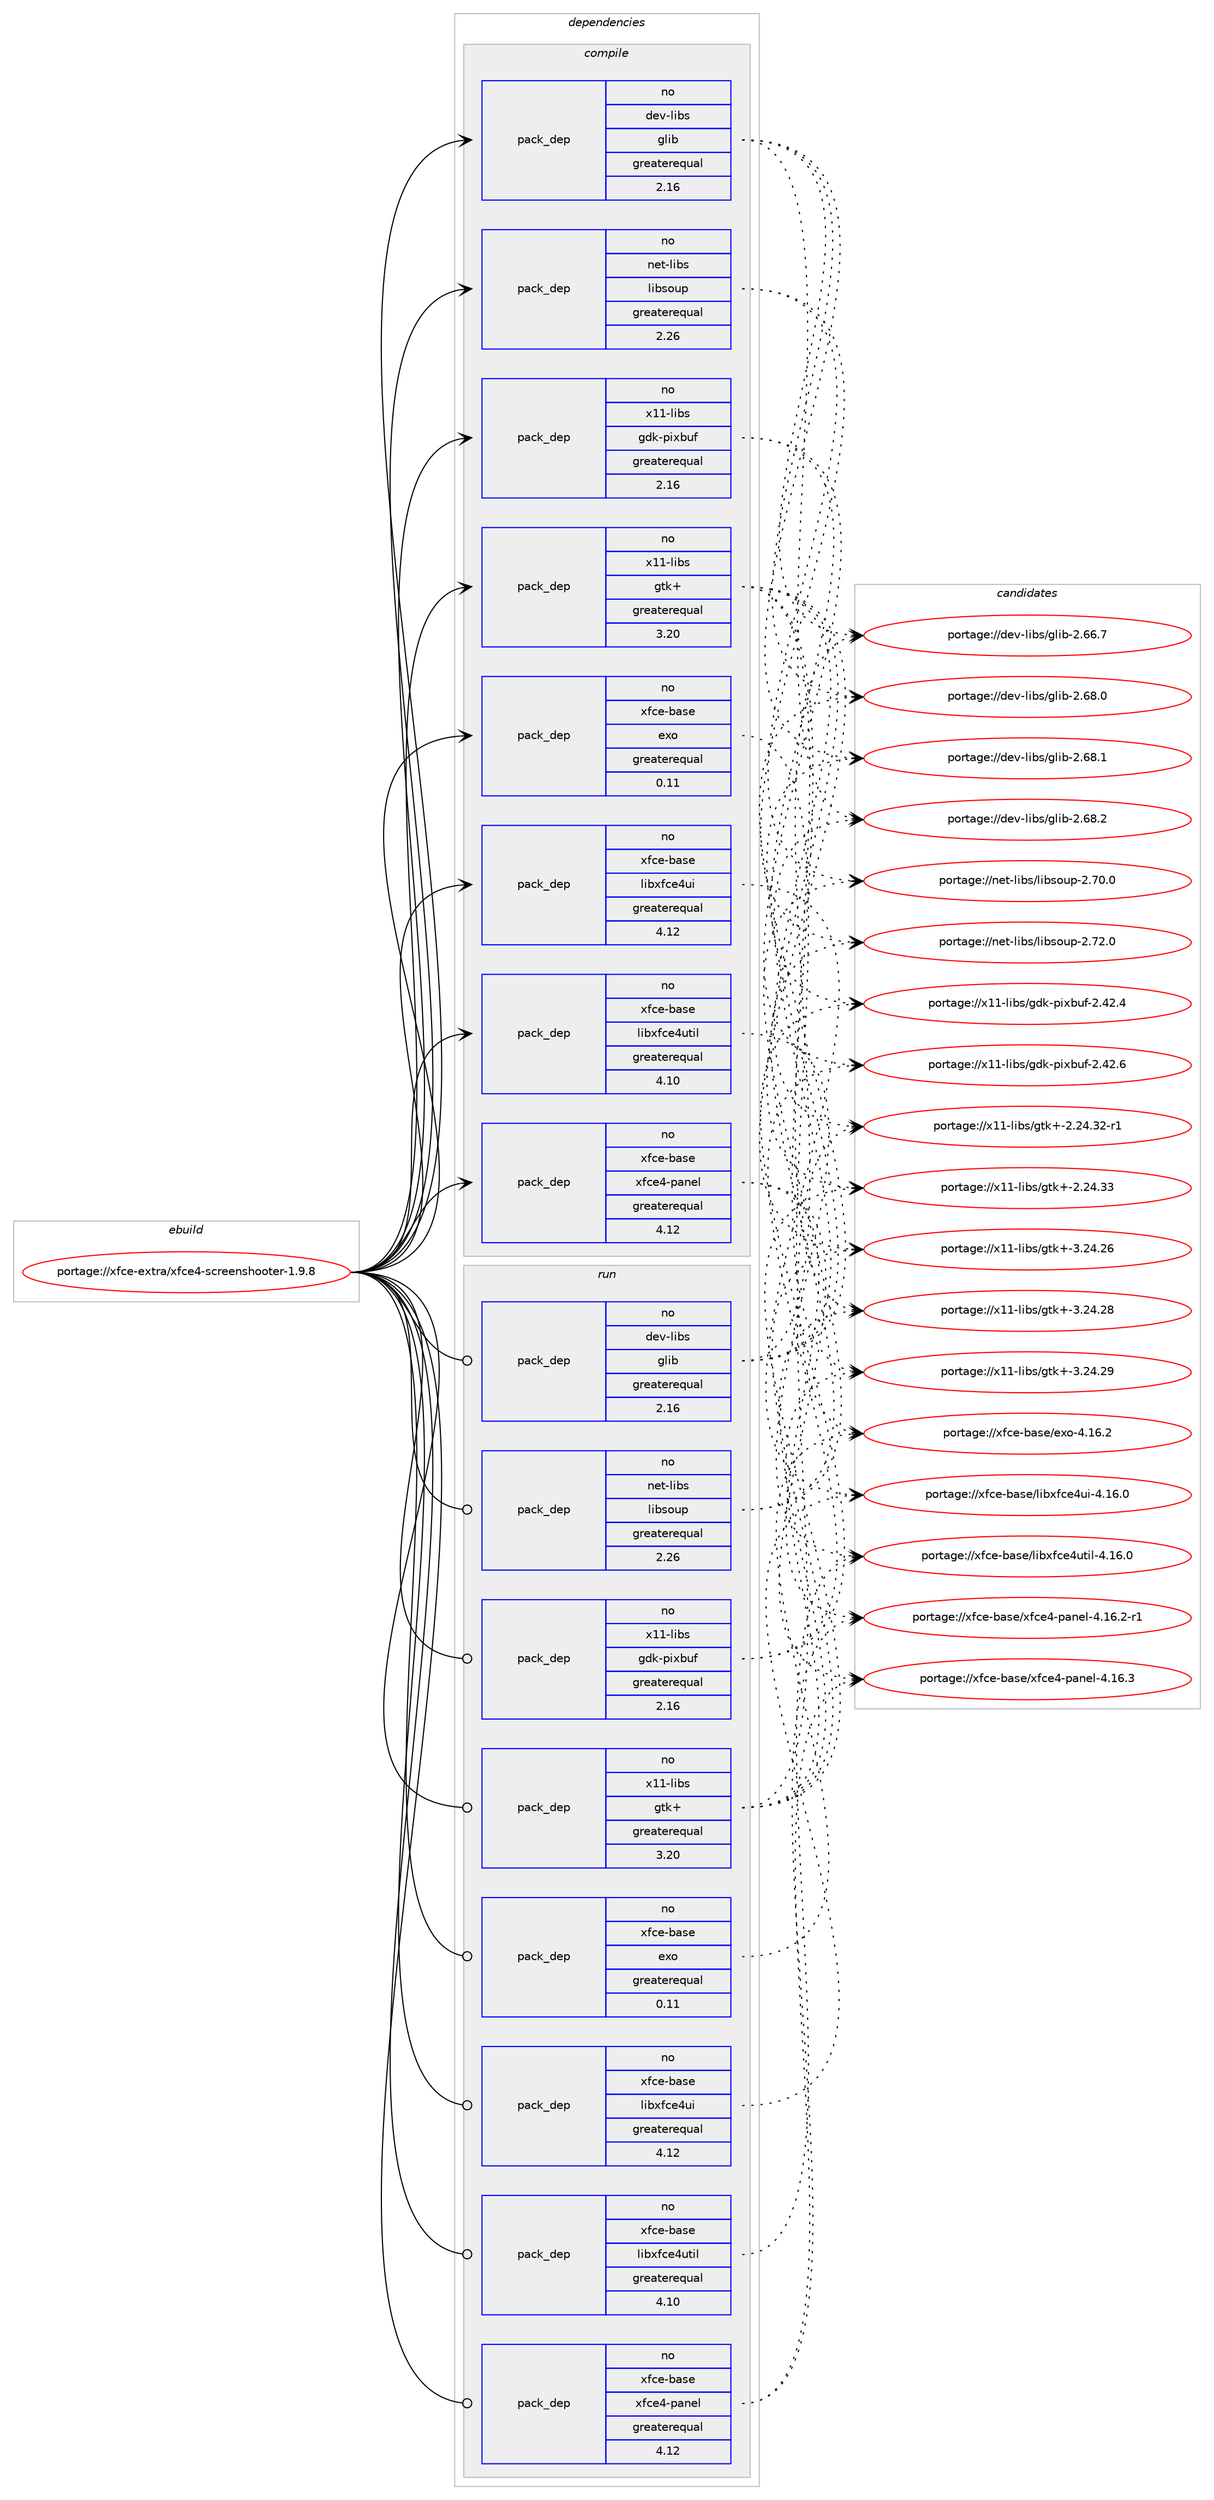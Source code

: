 digraph prolog {

# *************
# Graph options
# *************

newrank=true;
concentrate=true;
compound=true;
graph [rankdir=LR,fontname=Helvetica,fontsize=10,ranksep=1.5];#, ranksep=2.5, nodesep=0.2];
edge  [arrowhead=vee];
node  [fontname=Helvetica,fontsize=10];

# **********
# The ebuild
# **********

subgraph cluster_leftcol {
color=gray;
rank=same;
label=<<i>ebuild</i>>;
id [label="portage://xfce-extra/xfce4-screenshooter-1.9.8", color=red, width=4, href="../xfce-extra/xfce4-screenshooter-1.9.8.svg"];
}

# ****************
# The dependencies
# ****************

subgraph cluster_midcol {
color=gray;
label=<<i>dependencies</i>>;
subgraph cluster_compile {
fillcolor="#eeeeee";
style=filled;
label=<<i>compile</i>>;
subgraph pack651 {
dependency1130 [label=<<TABLE BORDER="0" CELLBORDER="1" CELLSPACING="0" CELLPADDING="4" WIDTH="220"><TR><TD ROWSPAN="6" CELLPADDING="30">pack_dep</TD></TR><TR><TD WIDTH="110">no</TD></TR><TR><TD>dev-libs</TD></TR><TR><TD>glib</TD></TR><TR><TD>greaterequal</TD></TR><TR><TD>2.16</TD></TR></TABLE>>, shape=none, color=blue];
}
id:e -> dependency1130:w [weight=20,style="solid",arrowhead="vee"];
# *** BEGIN UNKNOWN DEPENDENCY TYPE (TODO) ***
# id -> package_dependency(portage://xfce-extra/xfce4-screenshooter-1.9.8,install,no,dev-libs,libxml2,none,[,,],any_same_slot,[])
# *** END UNKNOWN DEPENDENCY TYPE (TODO) ***

subgraph pack652 {
dependency1131 [label=<<TABLE BORDER="0" CELLBORDER="1" CELLSPACING="0" CELLPADDING="4" WIDTH="220"><TR><TD ROWSPAN="6" CELLPADDING="30">pack_dep</TD></TR><TR><TD WIDTH="110">no</TD></TR><TR><TD>net-libs</TD></TR><TR><TD>libsoup</TD></TR><TR><TD>greaterequal</TD></TR><TR><TD>2.26</TD></TR></TABLE>>, shape=none, color=blue];
}
id:e -> dependency1131:w [weight=20,style="solid",arrowhead="vee"];
subgraph pack653 {
dependency1132 [label=<<TABLE BORDER="0" CELLBORDER="1" CELLSPACING="0" CELLPADDING="4" WIDTH="220"><TR><TD ROWSPAN="6" CELLPADDING="30">pack_dep</TD></TR><TR><TD WIDTH="110">no</TD></TR><TR><TD>x11-libs</TD></TR><TR><TD>gdk-pixbuf</TD></TR><TR><TD>greaterequal</TD></TR><TR><TD>2.16</TD></TR></TABLE>>, shape=none, color=blue];
}
id:e -> dependency1132:w [weight=20,style="solid",arrowhead="vee"];
subgraph pack654 {
dependency1133 [label=<<TABLE BORDER="0" CELLBORDER="1" CELLSPACING="0" CELLPADDING="4" WIDTH="220"><TR><TD ROWSPAN="6" CELLPADDING="30">pack_dep</TD></TR><TR><TD WIDTH="110">no</TD></TR><TR><TD>x11-libs</TD></TR><TR><TD>gtk+</TD></TR><TR><TD>greaterequal</TD></TR><TR><TD>3.20</TD></TR></TABLE>>, shape=none, color=blue];
}
id:e -> dependency1133:w [weight=20,style="solid",arrowhead="vee"];
# *** BEGIN UNKNOWN DEPENDENCY TYPE (TODO) ***
# id -> package_dependency(portage://xfce-extra/xfce4-screenshooter-1.9.8,install,no,x11-libs,libX11,none,[,,],any_same_slot,[])
# *** END UNKNOWN DEPENDENCY TYPE (TODO) ***

# *** BEGIN UNKNOWN DEPENDENCY TYPE (TODO) ***
# id -> package_dependency(portage://xfce-extra/xfce4-screenshooter-1.9.8,install,no,x11-libs,libXext,none,[,,],any_same_slot,[])
# *** END UNKNOWN DEPENDENCY TYPE (TODO) ***

# *** BEGIN UNKNOWN DEPENDENCY TYPE (TODO) ***
# id -> package_dependency(portage://xfce-extra/xfce4-screenshooter-1.9.8,install,no,x11-libs,libXfixes,none,[,,],any_same_slot,[])
# *** END UNKNOWN DEPENDENCY TYPE (TODO) ***

subgraph pack655 {
dependency1134 [label=<<TABLE BORDER="0" CELLBORDER="1" CELLSPACING="0" CELLPADDING="4" WIDTH="220"><TR><TD ROWSPAN="6" CELLPADDING="30">pack_dep</TD></TR><TR><TD WIDTH="110">no</TD></TR><TR><TD>xfce-base</TD></TR><TR><TD>exo</TD></TR><TR><TD>greaterequal</TD></TR><TR><TD>0.11</TD></TR></TABLE>>, shape=none, color=blue];
}
id:e -> dependency1134:w [weight=20,style="solid",arrowhead="vee"];
subgraph pack656 {
dependency1135 [label=<<TABLE BORDER="0" CELLBORDER="1" CELLSPACING="0" CELLPADDING="4" WIDTH="220"><TR><TD ROWSPAN="6" CELLPADDING="30">pack_dep</TD></TR><TR><TD WIDTH="110">no</TD></TR><TR><TD>xfce-base</TD></TR><TR><TD>libxfce4ui</TD></TR><TR><TD>greaterequal</TD></TR><TR><TD>4.12</TD></TR></TABLE>>, shape=none, color=blue];
}
id:e -> dependency1135:w [weight=20,style="solid",arrowhead="vee"];
subgraph pack657 {
dependency1136 [label=<<TABLE BORDER="0" CELLBORDER="1" CELLSPACING="0" CELLPADDING="4" WIDTH="220"><TR><TD ROWSPAN="6" CELLPADDING="30">pack_dep</TD></TR><TR><TD WIDTH="110">no</TD></TR><TR><TD>xfce-base</TD></TR><TR><TD>libxfce4util</TD></TR><TR><TD>greaterequal</TD></TR><TR><TD>4.10</TD></TR></TABLE>>, shape=none, color=blue];
}
id:e -> dependency1136:w [weight=20,style="solid",arrowhead="vee"];
subgraph pack658 {
dependency1137 [label=<<TABLE BORDER="0" CELLBORDER="1" CELLSPACING="0" CELLPADDING="4" WIDTH="220"><TR><TD ROWSPAN="6" CELLPADDING="30">pack_dep</TD></TR><TR><TD WIDTH="110">no</TD></TR><TR><TD>xfce-base</TD></TR><TR><TD>xfce4-panel</TD></TR><TR><TD>greaterequal</TD></TR><TR><TD>4.12</TD></TR></TABLE>>, shape=none, color=blue];
}
id:e -> dependency1137:w [weight=20,style="solid",arrowhead="vee"];
}
subgraph cluster_compileandrun {
fillcolor="#eeeeee";
style=filled;
label=<<i>compile and run</i>>;
}
subgraph cluster_run {
fillcolor="#eeeeee";
style=filled;
label=<<i>run</i>>;
subgraph pack659 {
dependency1138 [label=<<TABLE BORDER="0" CELLBORDER="1" CELLSPACING="0" CELLPADDING="4" WIDTH="220"><TR><TD ROWSPAN="6" CELLPADDING="30">pack_dep</TD></TR><TR><TD WIDTH="110">no</TD></TR><TR><TD>dev-libs</TD></TR><TR><TD>glib</TD></TR><TR><TD>greaterequal</TD></TR><TR><TD>2.16</TD></TR></TABLE>>, shape=none, color=blue];
}
id:e -> dependency1138:w [weight=20,style="solid",arrowhead="odot"];
# *** BEGIN UNKNOWN DEPENDENCY TYPE (TODO) ***
# id -> package_dependency(portage://xfce-extra/xfce4-screenshooter-1.9.8,run,no,dev-libs,libxml2,none,[,,],any_same_slot,[])
# *** END UNKNOWN DEPENDENCY TYPE (TODO) ***

subgraph pack660 {
dependency1139 [label=<<TABLE BORDER="0" CELLBORDER="1" CELLSPACING="0" CELLPADDING="4" WIDTH="220"><TR><TD ROWSPAN="6" CELLPADDING="30">pack_dep</TD></TR><TR><TD WIDTH="110">no</TD></TR><TR><TD>net-libs</TD></TR><TR><TD>libsoup</TD></TR><TR><TD>greaterequal</TD></TR><TR><TD>2.26</TD></TR></TABLE>>, shape=none, color=blue];
}
id:e -> dependency1139:w [weight=20,style="solid",arrowhead="odot"];
subgraph pack661 {
dependency1140 [label=<<TABLE BORDER="0" CELLBORDER="1" CELLSPACING="0" CELLPADDING="4" WIDTH="220"><TR><TD ROWSPAN="6" CELLPADDING="30">pack_dep</TD></TR><TR><TD WIDTH="110">no</TD></TR><TR><TD>x11-libs</TD></TR><TR><TD>gdk-pixbuf</TD></TR><TR><TD>greaterequal</TD></TR><TR><TD>2.16</TD></TR></TABLE>>, shape=none, color=blue];
}
id:e -> dependency1140:w [weight=20,style="solid",arrowhead="odot"];
subgraph pack662 {
dependency1141 [label=<<TABLE BORDER="0" CELLBORDER="1" CELLSPACING="0" CELLPADDING="4" WIDTH="220"><TR><TD ROWSPAN="6" CELLPADDING="30">pack_dep</TD></TR><TR><TD WIDTH="110">no</TD></TR><TR><TD>x11-libs</TD></TR><TR><TD>gtk+</TD></TR><TR><TD>greaterequal</TD></TR><TR><TD>3.20</TD></TR></TABLE>>, shape=none, color=blue];
}
id:e -> dependency1141:w [weight=20,style="solid",arrowhead="odot"];
# *** BEGIN UNKNOWN DEPENDENCY TYPE (TODO) ***
# id -> package_dependency(portage://xfce-extra/xfce4-screenshooter-1.9.8,run,no,x11-libs,libX11,none,[,,],any_same_slot,[])
# *** END UNKNOWN DEPENDENCY TYPE (TODO) ***

# *** BEGIN UNKNOWN DEPENDENCY TYPE (TODO) ***
# id -> package_dependency(portage://xfce-extra/xfce4-screenshooter-1.9.8,run,no,x11-libs,libXext,none,[,,],any_same_slot,[])
# *** END UNKNOWN DEPENDENCY TYPE (TODO) ***

# *** BEGIN UNKNOWN DEPENDENCY TYPE (TODO) ***
# id -> package_dependency(portage://xfce-extra/xfce4-screenshooter-1.9.8,run,no,x11-libs,libXfixes,none,[,,],any_same_slot,[])
# *** END UNKNOWN DEPENDENCY TYPE (TODO) ***

subgraph pack663 {
dependency1142 [label=<<TABLE BORDER="0" CELLBORDER="1" CELLSPACING="0" CELLPADDING="4" WIDTH="220"><TR><TD ROWSPAN="6" CELLPADDING="30">pack_dep</TD></TR><TR><TD WIDTH="110">no</TD></TR><TR><TD>xfce-base</TD></TR><TR><TD>exo</TD></TR><TR><TD>greaterequal</TD></TR><TR><TD>0.11</TD></TR></TABLE>>, shape=none, color=blue];
}
id:e -> dependency1142:w [weight=20,style="solid",arrowhead="odot"];
subgraph pack664 {
dependency1143 [label=<<TABLE BORDER="0" CELLBORDER="1" CELLSPACING="0" CELLPADDING="4" WIDTH="220"><TR><TD ROWSPAN="6" CELLPADDING="30">pack_dep</TD></TR><TR><TD WIDTH="110">no</TD></TR><TR><TD>xfce-base</TD></TR><TR><TD>libxfce4ui</TD></TR><TR><TD>greaterequal</TD></TR><TR><TD>4.12</TD></TR></TABLE>>, shape=none, color=blue];
}
id:e -> dependency1143:w [weight=20,style="solid",arrowhead="odot"];
subgraph pack665 {
dependency1144 [label=<<TABLE BORDER="0" CELLBORDER="1" CELLSPACING="0" CELLPADDING="4" WIDTH="220"><TR><TD ROWSPAN="6" CELLPADDING="30">pack_dep</TD></TR><TR><TD WIDTH="110">no</TD></TR><TR><TD>xfce-base</TD></TR><TR><TD>libxfce4util</TD></TR><TR><TD>greaterequal</TD></TR><TR><TD>4.10</TD></TR></TABLE>>, shape=none, color=blue];
}
id:e -> dependency1144:w [weight=20,style="solid",arrowhead="odot"];
subgraph pack666 {
dependency1145 [label=<<TABLE BORDER="0" CELLBORDER="1" CELLSPACING="0" CELLPADDING="4" WIDTH="220"><TR><TD ROWSPAN="6" CELLPADDING="30">pack_dep</TD></TR><TR><TD WIDTH="110">no</TD></TR><TR><TD>xfce-base</TD></TR><TR><TD>xfce4-panel</TD></TR><TR><TD>greaterequal</TD></TR><TR><TD>4.12</TD></TR></TABLE>>, shape=none, color=blue];
}
id:e -> dependency1145:w [weight=20,style="solid",arrowhead="odot"];
}
}

# **************
# The candidates
# **************

subgraph cluster_choices {
rank=same;
color=gray;
label=<<i>candidates</i>>;

subgraph choice651 {
color=black;
nodesep=1;
choice1001011184510810598115471031081059845504654544655 [label="portage://dev-libs/glib-2.66.7", color=red, width=4,href="../dev-libs/glib-2.66.7.svg"];
choice1001011184510810598115471031081059845504654564648 [label="portage://dev-libs/glib-2.68.0", color=red, width=4,href="../dev-libs/glib-2.68.0.svg"];
choice1001011184510810598115471031081059845504654564649 [label="portage://dev-libs/glib-2.68.1", color=red, width=4,href="../dev-libs/glib-2.68.1.svg"];
choice1001011184510810598115471031081059845504654564650 [label="portage://dev-libs/glib-2.68.2", color=red, width=4,href="../dev-libs/glib-2.68.2.svg"];
dependency1130:e -> choice1001011184510810598115471031081059845504654544655:w [style=dotted,weight="100"];
dependency1130:e -> choice1001011184510810598115471031081059845504654564648:w [style=dotted,weight="100"];
dependency1130:e -> choice1001011184510810598115471031081059845504654564649:w [style=dotted,weight="100"];
dependency1130:e -> choice1001011184510810598115471031081059845504654564650:w [style=dotted,weight="100"];
}
subgraph choice652 {
color=black;
nodesep=1;
choice1101011164510810598115471081059811511111711245504655484648 [label="portage://net-libs/libsoup-2.70.0", color=red, width=4,href="../net-libs/libsoup-2.70.0.svg"];
choice1101011164510810598115471081059811511111711245504655504648 [label="portage://net-libs/libsoup-2.72.0", color=red, width=4,href="../net-libs/libsoup-2.72.0.svg"];
dependency1131:e -> choice1101011164510810598115471081059811511111711245504655484648:w [style=dotted,weight="100"];
dependency1131:e -> choice1101011164510810598115471081059811511111711245504655504648:w [style=dotted,weight="100"];
}
subgraph choice653 {
color=black;
nodesep=1;
choice1204949451081059811547103100107451121051209811710245504652504652 [label="portage://x11-libs/gdk-pixbuf-2.42.4", color=red, width=4,href="../x11-libs/gdk-pixbuf-2.42.4.svg"];
choice1204949451081059811547103100107451121051209811710245504652504654 [label="portage://x11-libs/gdk-pixbuf-2.42.6", color=red, width=4,href="../x11-libs/gdk-pixbuf-2.42.6.svg"];
dependency1132:e -> choice1204949451081059811547103100107451121051209811710245504652504652:w [style=dotted,weight="100"];
dependency1132:e -> choice1204949451081059811547103100107451121051209811710245504652504654:w [style=dotted,weight="100"];
}
subgraph choice654 {
color=black;
nodesep=1;
choice12049494510810598115471031161074345504650524651504511449 [label="portage://x11-libs/gtk+-2.24.32-r1", color=red, width=4,href="../x11-libs/gtk+-2.24.32-r1.svg"];
choice1204949451081059811547103116107434550465052465151 [label="portage://x11-libs/gtk+-2.24.33", color=red, width=4,href="../x11-libs/gtk+-2.24.33.svg"];
choice1204949451081059811547103116107434551465052465054 [label="portage://x11-libs/gtk+-3.24.26", color=red, width=4,href="../x11-libs/gtk+-3.24.26.svg"];
choice1204949451081059811547103116107434551465052465056 [label="portage://x11-libs/gtk+-3.24.28", color=red, width=4,href="../x11-libs/gtk+-3.24.28.svg"];
choice1204949451081059811547103116107434551465052465057 [label="portage://x11-libs/gtk+-3.24.29", color=red, width=4,href="../x11-libs/gtk+-3.24.29.svg"];
dependency1133:e -> choice12049494510810598115471031161074345504650524651504511449:w [style=dotted,weight="100"];
dependency1133:e -> choice1204949451081059811547103116107434550465052465151:w [style=dotted,weight="100"];
dependency1133:e -> choice1204949451081059811547103116107434551465052465054:w [style=dotted,weight="100"];
dependency1133:e -> choice1204949451081059811547103116107434551465052465056:w [style=dotted,weight="100"];
dependency1133:e -> choice1204949451081059811547103116107434551465052465057:w [style=dotted,weight="100"];
}
subgraph choice655 {
color=black;
nodesep=1;
choice120102991014598971151014710112011145524649544650 [label="portage://xfce-base/exo-4.16.2", color=red, width=4,href="../xfce-base/exo-4.16.2.svg"];
dependency1134:e -> choice120102991014598971151014710112011145524649544650:w [style=dotted,weight="100"];
}
subgraph choice656 {
color=black;
nodesep=1;
choice120102991014598971151014710810598120102991015211710545524649544648 [label="portage://xfce-base/libxfce4ui-4.16.0", color=red, width=4,href="../xfce-base/libxfce4ui-4.16.0.svg"];
dependency1135:e -> choice120102991014598971151014710810598120102991015211710545524649544648:w [style=dotted,weight="100"];
}
subgraph choice657 {
color=black;
nodesep=1;
choice120102991014598971151014710810598120102991015211711610510845524649544648 [label="portage://xfce-base/libxfce4util-4.16.0", color=red, width=4,href="../xfce-base/libxfce4util-4.16.0.svg"];
dependency1136:e -> choice120102991014598971151014710810598120102991015211711610510845524649544648:w [style=dotted,weight="100"];
}
subgraph choice658 {
color=black;
nodesep=1;
choice120102991014598971151014712010299101524511297110101108455246495446504511449 [label="portage://xfce-base/xfce4-panel-4.16.2-r1", color=red, width=4,href="../xfce-base/xfce4-panel-4.16.2-r1.svg"];
choice12010299101459897115101471201029910152451129711010110845524649544651 [label="portage://xfce-base/xfce4-panel-4.16.3", color=red, width=4,href="../xfce-base/xfce4-panel-4.16.3.svg"];
dependency1137:e -> choice120102991014598971151014712010299101524511297110101108455246495446504511449:w [style=dotted,weight="100"];
dependency1137:e -> choice12010299101459897115101471201029910152451129711010110845524649544651:w [style=dotted,weight="100"];
}
subgraph choice659 {
color=black;
nodesep=1;
choice1001011184510810598115471031081059845504654544655 [label="portage://dev-libs/glib-2.66.7", color=red, width=4,href="../dev-libs/glib-2.66.7.svg"];
choice1001011184510810598115471031081059845504654564648 [label="portage://dev-libs/glib-2.68.0", color=red, width=4,href="../dev-libs/glib-2.68.0.svg"];
choice1001011184510810598115471031081059845504654564649 [label="portage://dev-libs/glib-2.68.1", color=red, width=4,href="../dev-libs/glib-2.68.1.svg"];
choice1001011184510810598115471031081059845504654564650 [label="portage://dev-libs/glib-2.68.2", color=red, width=4,href="../dev-libs/glib-2.68.2.svg"];
dependency1138:e -> choice1001011184510810598115471031081059845504654544655:w [style=dotted,weight="100"];
dependency1138:e -> choice1001011184510810598115471031081059845504654564648:w [style=dotted,weight="100"];
dependency1138:e -> choice1001011184510810598115471031081059845504654564649:w [style=dotted,weight="100"];
dependency1138:e -> choice1001011184510810598115471031081059845504654564650:w [style=dotted,weight="100"];
}
subgraph choice660 {
color=black;
nodesep=1;
choice1101011164510810598115471081059811511111711245504655484648 [label="portage://net-libs/libsoup-2.70.0", color=red, width=4,href="../net-libs/libsoup-2.70.0.svg"];
choice1101011164510810598115471081059811511111711245504655504648 [label="portage://net-libs/libsoup-2.72.0", color=red, width=4,href="../net-libs/libsoup-2.72.0.svg"];
dependency1139:e -> choice1101011164510810598115471081059811511111711245504655484648:w [style=dotted,weight="100"];
dependency1139:e -> choice1101011164510810598115471081059811511111711245504655504648:w [style=dotted,weight="100"];
}
subgraph choice661 {
color=black;
nodesep=1;
choice1204949451081059811547103100107451121051209811710245504652504652 [label="portage://x11-libs/gdk-pixbuf-2.42.4", color=red, width=4,href="../x11-libs/gdk-pixbuf-2.42.4.svg"];
choice1204949451081059811547103100107451121051209811710245504652504654 [label="portage://x11-libs/gdk-pixbuf-2.42.6", color=red, width=4,href="../x11-libs/gdk-pixbuf-2.42.6.svg"];
dependency1140:e -> choice1204949451081059811547103100107451121051209811710245504652504652:w [style=dotted,weight="100"];
dependency1140:e -> choice1204949451081059811547103100107451121051209811710245504652504654:w [style=dotted,weight="100"];
}
subgraph choice662 {
color=black;
nodesep=1;
choice12049494510810598115471031161074345504650524651504511449 [label="portage://x11-libs/gtk+-2.24.32-r1", color=red, width=4,href="../x11-libs/gtk+-2.24.32-r1.svg"];
choice1204949451081059811547103116107434550465052465151 [label="portage://x11-libs/gtk+-2.24.33", color=red, width=4,href="../x11-libs/gtk+-2.24.33.svg"];
choice1204949451081059811547103116107434551465052465054 [label="portage://x11-libs/gtk+-3.24.26", color=red, width=4,href="../x11-libs/gtk+-3.24.26.svg"];
choice1204949451081059811547103116107434551465052465056 [label="portage://x11-libs/gtk+-3.24.28", color=red, width=4,href="../x11-libs/gtk+-3.24.28.svg"];
choice1204949451081059811547103116107434551465052465057 [label="portage://x11-libs/gtk+-3.24.29", color=red, width=4,href="../x11-libs/gtk+-3.24.29.svg"];
dependency1141:e -> choice12049494510810598115471031161074345504650524651504511449:w [style=dotted,weight="100"];
dependency1141:e -> choice1204949451081059811547103116107434550465052465151:w [style=dotted,weight="100"];
dependency1141:e -> choice1204949451081059811547103116107434551465052465054:w [style=dotted,weight="100"];
dependency1141:e -> choice1204949451081059811547103116107434551465052465056:w [style=dotted,weight="100"];
dependency1141:e -> choice1204949451081059811547103116107434551465052465057:w [style=dotted,weight="100"];
}
subgraph choice663 {
color=black;
nodesep=1;
choice120102991014598971151014710112011145524649544650 [label="portage://xfce-base/exo-4.16.2", color=red, width=4,href="../xfce-base/exo-4.16.2.svg"];
dependency1142:e -> choice120102991014598971151014710112011145524649544650:w [style=dotted,weight="100"];
}
subgraph choice664 {
color=black;
nodesep=1;
choice120102991014598971151014710810598120102991015211710545524649544648 [label="portage://xfce-base/libxfce4ui-4.16.0", color=red, width=4,href="../xfce-base/libxfce4ui-4.16.0.svg"];
dependency1143:e -> choice120102991014598971151014710810598120102991015211710545524649544648:w [style=dotted,weight="100"];
}
subgraph choice665 {
color=black;
nodesep=1;
choice120102991014598971151014710810598120102991015211711610510845524649544648 [label="portage://xfce-base/libxfce4util-4.16.0", color=red, width=4,href="../xfce-base/libxfce4util-4.16.0.svg"];
dependency1144:e -> choice120102991014598971151014710810598120102991015211711610510845524649544648:w [style=dotted,weight="100"];
}
subgraph choice666 {
color=black;
nodesep=1;
choice120102991014598971151014712010299101524511297110101108455246495446504511449 [label="portage://xfce-base/xfce4-panel-4.16.2-r1", color=red, width=4,href="../xfce-base/xfce4-panel-4.16.2-r1.svg"];
choice12010299101459897115101471201029910152451129711010110845524649544651 [label="portage://xfce-base/xfce4-panel-4.16.3", color=red, width=4,href="../xfce-base/xfce4-panel-4.16.3.svg"];
dependency1145:e -> choice120102991014598971151014712010299101524511297110101108455246495446504511449:w [style=dotted,weight="100"];
dependency1145:e -> choice12010299101459897115101471201029910152451129711010110845524649544651:w [style=dotted,weight="100"];
}
}

}
